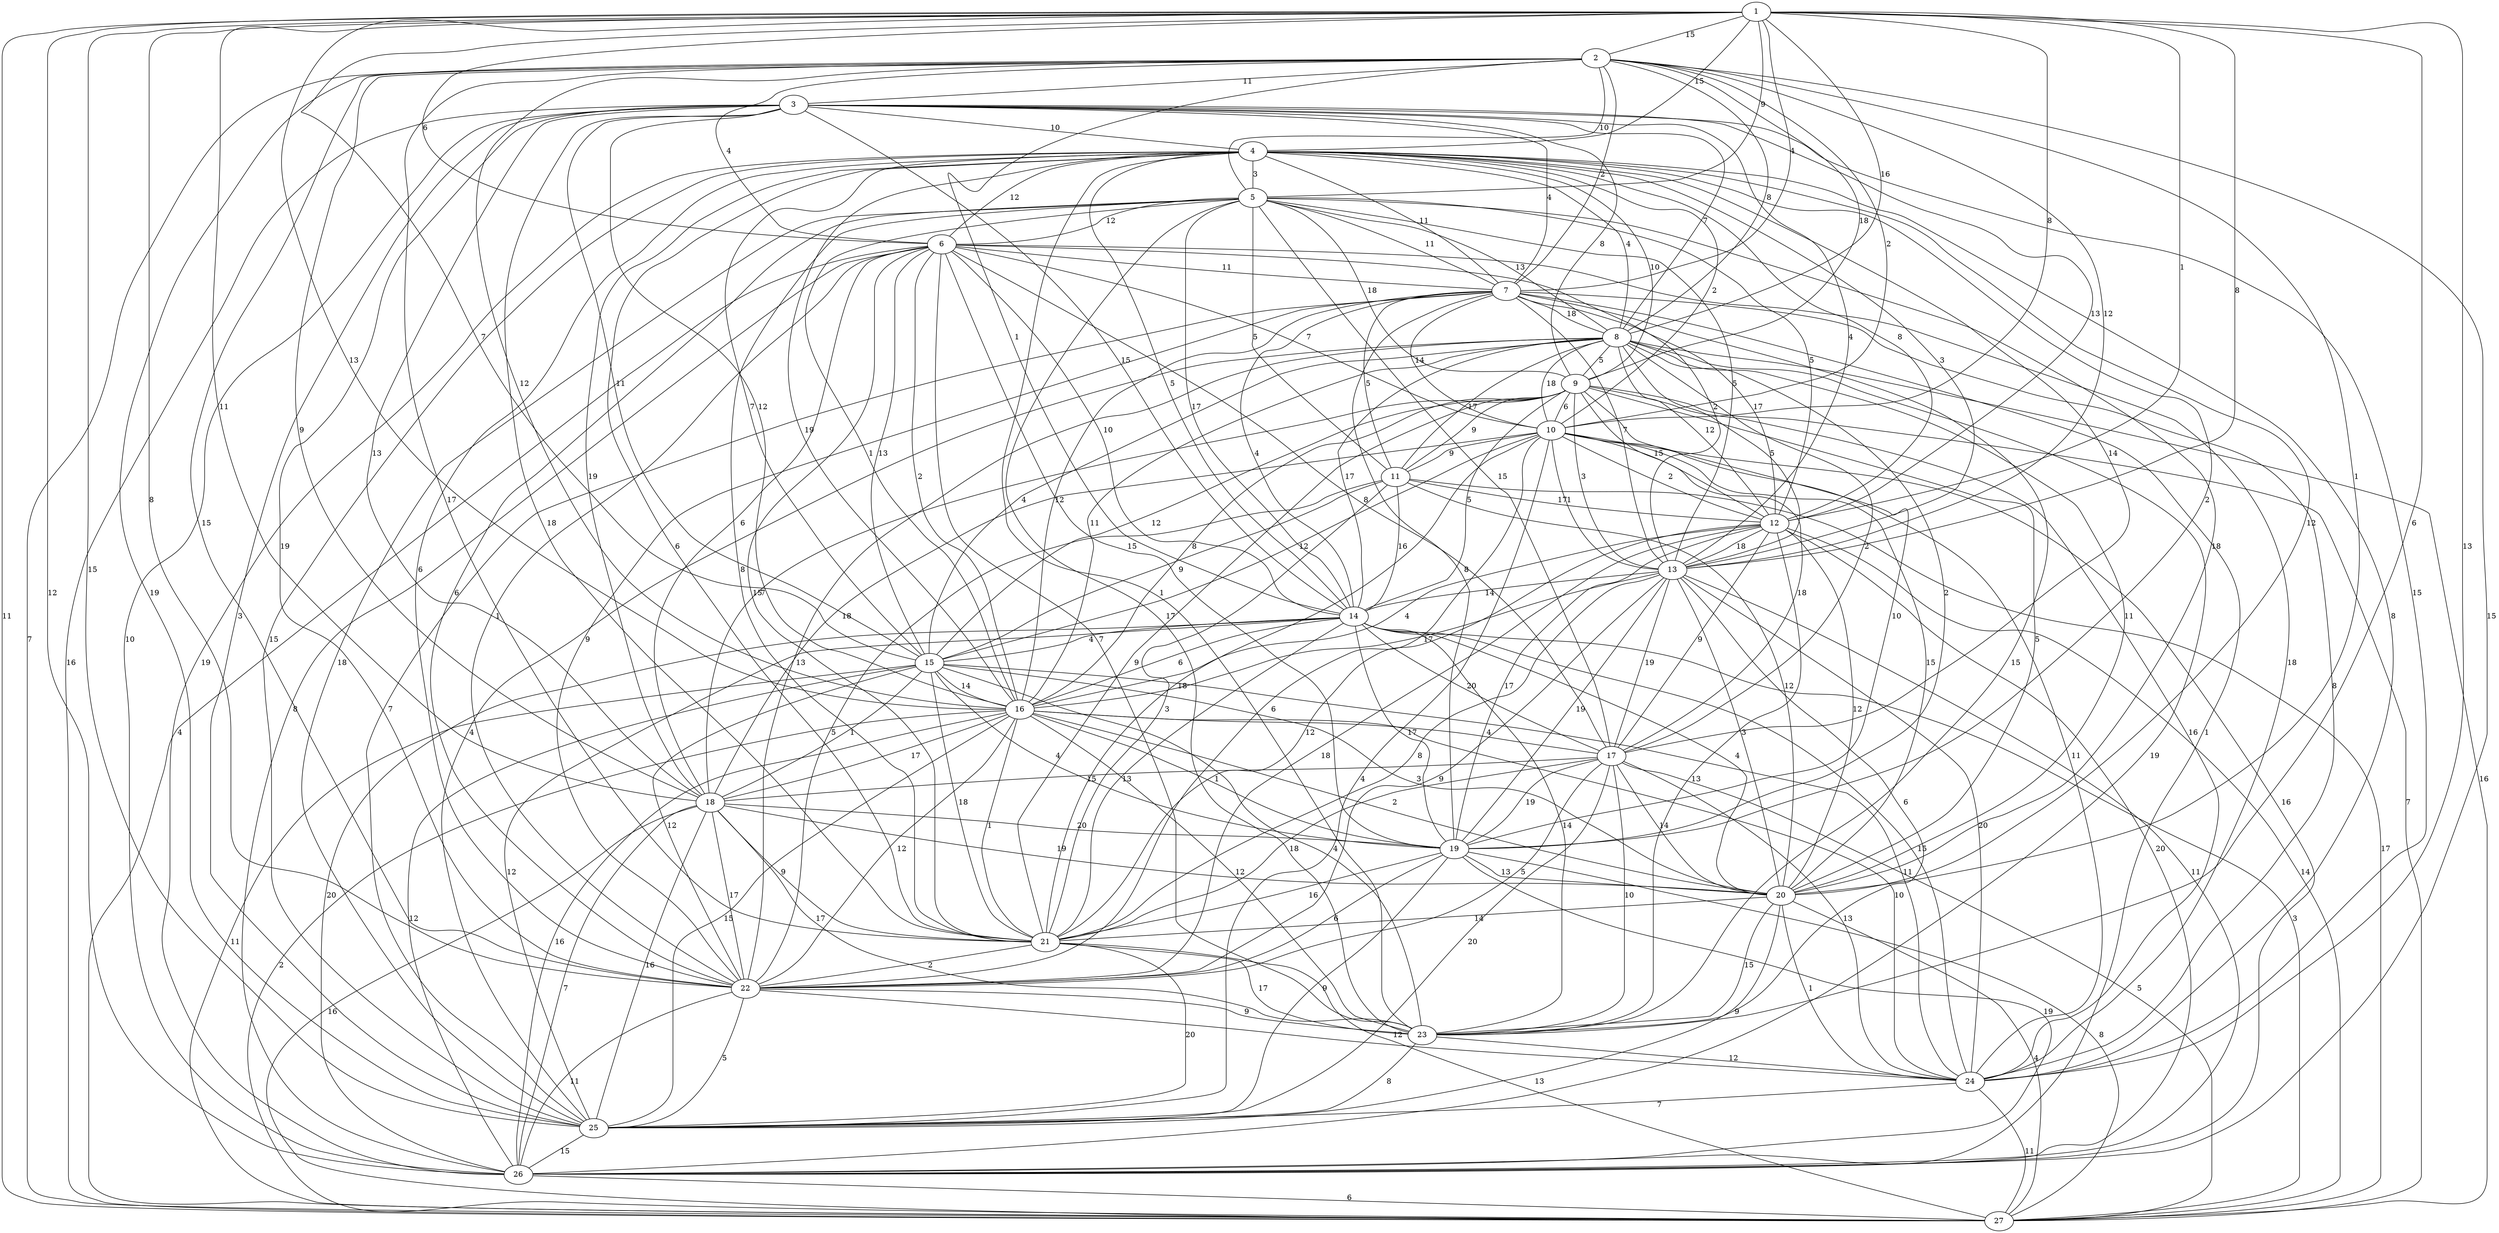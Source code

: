 graph G {
 1 -- 27 [label="11"];
 1 -- 26 [label="12"];
 1 -- 23 [label="6"];
 1 -- 6 [label="6"];
 1 -- 16 [label="13"];
 1 -- 22 [label="8"];
 1 -- 15 [label="7"];
 1 -- 5 [label="9"];
 1 -- 25 [label="15"];
 1 -- 8 [label="16"];
 1 -- 18 [label="11"];
 1 -- 4 [label="15"];
 1 -- 10 [label="8"];
 1 -- 12 [label="1"];
 1 -- 13 [label="8"];
 1 -- 7 [label="4"];
 1 -- 24 [label="13"];
 1 -- 2 [label="15"];
 2 -- 16 [label="12"];
 2 -- 14 [label="1"];
 2 -- 13 [label="12"];
 2 -- 9 [label="18"];
 2 -- 6 [label="4"];
 2 -- 5 [label="10"];
 2 -- 25 [label="19"];
 2 -- 18 [label="9"];
 2 -- 7 [label="2"];
 2 -- 22 [label="15"];
 2 -- 10 [label="2"];
 2 -- 26 [label="15"];
 2 -- 8 [label="8"];
 2 -- 27 [label="7"];
 2 -- 20 [label="1"];
 2 -- 21 [label="17"];
 2 -- 3 [label="11"];
 3 -- 25 [label="3"];
 3 -- 21 [label="18"];
 3 -- 14 [label="15"];
 3 -- 13 [label="4"];
 3 -- 8 [label="7"];
 3 -- 7 [label="4"];
 3 -- 26 [label="10"];
 3 -- 27 [label="16"];
 3 -- 24 [label="15"];
 3 -- 16 [label="12"];
 3 -- 15 [label="11"];
 3 -- 12 [label="13"];
 3 -- 18 [label="13"];
 3 -- 9 [label="8"];
 3 -- 22 [label="19"];
 3 -- 4 [label="10"];
 4 -- 22 [label="6"];
 4 -- 19 [label="2"];
 4 -- 17 [label="14"];
 4 -- 15 [label="7"];
 4 -- 9 [label="10"];
 4 -- 13 [label="3"];
 4 -- 7 [label="11"];
 4 -- 21 [label="6"];
 4 -- 12 [label="8"];
 4 -- 26 [label="19"];
 4 -- 24 [label="8"];
 4 -- 16 [label="19"];
 4 -- 25 [label="15"];
 4 -- 6 [label="12"];
 4 -- 23 [label="1"];
 4 -- 8 [label="4"];
 4 -- 18 [label="19"];
 4 -- 10 [label="2"];
 4 -- 20 [label="12"];
 4 -- 14 [label="5"];
 4 -- 5 [label="3"];
 5 -- 23 [label="17"];
 5 -- 20 [label="18"];
 5 -- 17 [label="15"];
 5 -- 8 [label="13"];
 5 -- 7 [label="11"];
 5 -- 9 [label="18"];
 5 -- 12 [label="5"];
 5 -- 14 [label="17"];
 5 -- 13 [label="5"];
 5 -- 22 [label="6"];
 5 -- 25 [label="18"];
 5 -- 16 [label="1"];
 5 -- 11 [label="5"];
 5 -- 21 [label="8"];
 5 -- 6 [label="12"];
 6 -- 23 [label="7"];
 6 -- 19 [label="15"];
 6 -- 18 [label="6"];
 6 -- 13 [label="2"];
 6 -- 27 [label="4"];
 6 -- 10 [label="7"];
 6 -- 14 [label="10"];
 6 -- 21 [label="15"];
 6 -- 22 [label="1"];
 6 -- 17 [label="8"];
 6 -- 15 [label="13"];
 6 -- 16 [label="2"];
 6 -- 26 [label="8"];
 6 -- 24 [label="18"];
 6 -- 7 [label="11"];
 7 -- 19 [label="8"];
 7 -- 16 [label="12"];
 7 -- 22 [label="9"];
 7 -- 26 [label="1"];
 7 -- 24 [label="8"];
 7 -- 23 [label="15"];
 7 -- 10 [label="14"];
 7 -- 25 [label="7"];
 7 -- 13 [label="7"];
 7 -- 11 [label="5"];
 7 -- 12 [label="17"];
 7 -- 14 [label="4"];
 7 -- 8 [label="18"];
 8 -- 22 [label="13"];
 8 -- 20 [label="11"];
 8 -- 17 [label="2"];
 8 -- 16 [label="11"];
 8 -- 14 [label="17"];
 8 -- 13 [label="5"];
 8 -- 10 [label="18"];
 8 -- 12 [label="12"];
 8 -- 19 [label="2"];
 8 -- 26 [label="19"];
 8 -- 25 [label="4"];
 8 -- 11 [label="17"];
 8 -- 15 [label="4"];
 8 -- 27 [label="16"];
 8 -- 9 [label="5"];
 9 -- 27 [label="7"];
 9 -- 18 [label="7"];
 9 -- 15 [label="12"];
 9 -- 14 [label="5"];
 9 -- 13 [label="3"];
 9 -- 12 [label="15"];
 9 -- 11 [label="9"];
 9 -- 21 [label="9"];
 9 -- 20 [label="5"];
 9 -- 24 [label="16"];
 9 -- 19 [label="10"];
 9 -- 16 [label="8"];
 9 -- 10 [label="6"];
 10 -- 22 [label="6"];
 10 -- 15 [label="12"];
 10 -- 26 [label="16"];
 10 -- 21 [label="18"];
 10 -- 12 [label="2"];
 10 -- 20 [label="15"];
 10 -- 24 [label="11"];
 10 -- 13 [label="1"];
 10 -- 25 [label="4"];
 10 -- 18 [label="18"];
 10 -- 17 [label="18"];
 10 -- 11 [label="9"];
 11 -- 14 [label="16"];
 11 -- 15 [label="9"];
 11 -- 27 [label="17"];
 11 -- 20 [label="12"];
 11 -- 21 [label="3"];
 11 -- 22 [label="5"];
 11 -- 12 [label="17"];
 12 -- 23 [label="13"];
 12 -- 22 [label="18"];
 12 -- 21 [label="12"];
 12 -- 20 [label="12"];
 12 -- 19 [label="17"];
 12 -- 16 [label="4"];
 12 -- 27 [label="14"];
 12 -- 17 [label="9"];
 12 -- 26 [label="20"];
 12 -- 13 [label="18"];
 13 -- 22 [label="9"];
 13 -- 19 [label="19"];
 13 -- 16 [label="17"];
 13 -- 21 [label="8"];
 13 -- 17 [label="19"];
 13 -- 26 [label="11"];
 13 -- 23 [label="6"];
 13 -- 24 [label="20"];
 13 -- 20 [label="3"];
 13 -- 14 [label="14"];
 14 -- 17 [label="20"];
 14 -- 27 [label="3"];
 14 -- 25 [label="12"];
 14 -- 24 [label="15"];
 14 -- 21 [label="13"];
 14 -- 23 [label="14"];
 14 -- 16 [label="6"];
 14 -- 26 [label="20"];
 14 -- 19 [label="17"];
 14 -- 20 [label="4"];
 14 -- 15 [label="4"];
 15 -- 22 [label="12"];
 15 -- 24 [label="11"];
 15 -- 20 [label="3"];
 15 -- 26 [label="12"];
 15 -- 19 [label="4"];
 15 -- 23 [label="4"];
 15 -- 27 [label="11"];
 15 -- 18 [label="1"];
 15 -- 21 [label="18"];
 15 -- 16 [label="14"];
 16 -- 25 [label="15"];
 16 -- 20 [label="2"];
 16 -- 26 [label="16"];
 16 -- 19 [label="1"];
 16 -- 22 [label="12"];
 16 -- 18 [label="17"];
 16 -- 27 [label="2"];
 16 -- 21 [label="1"];
 16 -- 23 [label="12"];
 16 -- 24 [label="10"];
 16 -- 17 [label="4"];
 17 -- 23 [label="10"];
 17 -- 19 [label="19"];
 17 -- 24 [label="13"];
 17 -- 27 [label="5"];
 17 -- 20 [label="14"];
 17 -- 25 [label="20"];
 17 -- 22 [label="5"];
 17 -- 21 [label="18"];
 17 -- 18 [label="15"];
 18 -- 26 [label="7"];
 18 -- 22 [label="17"];
 18 -- 25 [label="16"];
 18 -- 27 [label="16"];
 18 -- 20 [label="19"];
 18 -- 23 [label="17"];
 18 -- 21 [label="9"];
 18 -- 19 [label="20"];
 19 -- 26 [label="19"];
 19 -- 21 [label="16"];
 19 -- 22 [label="6"];
 19 -- 25 [label="9"];
 19 -- 27 [label="8"];
 19 -- 20 [label="13"];
 20 -- 27 [label="4"];
 20 -- 23 [label="15"];
 20 -- 24 [label="1"];
 20 -- 25 [label="9"];
 20 -- 21 [label="14"];
 21 -- 25 [label="20"];
 21 -- 23 [label="17"];
 21 -- 27 [label="13"];
 21 -- 22 [label="2"];
 22 -- 26 [label="11"];
 22 -- 25 [label="5"];
 22 -- 24 [label="12"];
 22 -- 23 [label="9"];
 23 -- 25 [label="8"];
 23 -- 24 [label="12"];
 24 -- 27 [label="11"];
 24 -- 25 [label="7"];
 25 -- 26 [label="15"];
 26 -- 27 [label="6"];
}
